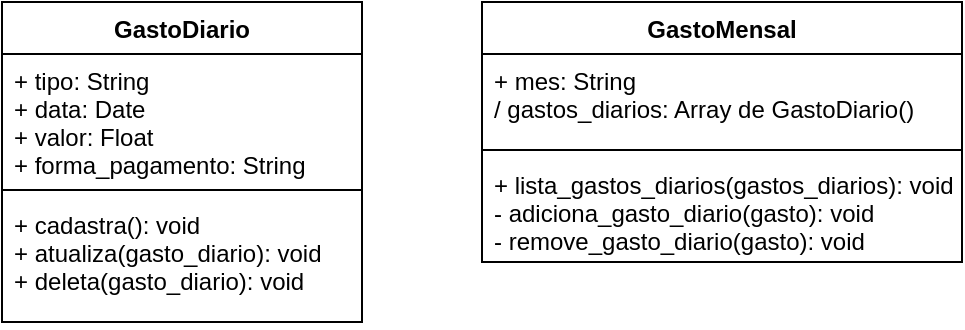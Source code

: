 <mxfile version="15.2.7" type="device"><diagram id="0fkdJFerCLXD0cnhmagg" name="Página-1"><mxGraphModel dx="868" dy="520" grid="1" gridSize="10" guides="1" tooltips="1" connect="1" arrows="1" fold="1" page="1" pageScale="1" pageWidth="827" pageHeight="1169" math="0" shadow="0"><root><mxCell id="0"/><mxCell id="1" parent="0"/><mxCell id="9hNR0Z3vNu_l2jC-cjQr-1" value="GastoDiario" style="swimlane;fontStyle=1;align=center;verticalAlign=top;childLayout=stackLayout;horizontal=1;startSize=26;horizontalStack=0;resizeParent=1;resizeParentMax=0;resizeLast=0;collapsible=1;marginBottom=0;" vertex="1" parent="1"><mxGeometry x="40" y="40" width="180" height="160" as="geometry"/></mxCell><mxCell id="9hNR0Z3vNu_l2jC-cjQr-2" value="+ tipo: String&#10;+ data: Date&#10;+ valor: Float&#10;+ forma_pagamento: String" style="text;strokeColor=none;fillColor=none;align=left;verticalAlign=top;spacingLeft=4;spacingRight=4;overflow=hidden;rotatable=0;points=[[0,0.5],[1,0.5]];portConstraint=eastwest;" vertex="1" parent="9hNR0Z3vNu_l2jC-cjQr-1"><mxGeometry y="26" width="180" height="64" as="geometry"/></mxCell><mxCell id="9hNR0Z3vNu_l2jC-cjQr-3" value="" style="line;strokeWidth=1;fillColor=none;align=left;verticalAlign=middle;spacingTop=-1;spacingLeft=3;spacingRight=3;rotatable=0;labelPosition=right;points=[];portConstraint=eastwest;" vertex="1" parent="9hNR0Z3vNu_l2jC-cjQr-1"><mxGeometry y="90" width="180" height="8" as="geometry"/></mxCell><mxCell id="9hNR0Z3vNu_l2jC-cjQr-4" value="+ cadastra(): void&#10;+ atualiza(gasto_diario): void&#10;+ deleta(gasto_diario): void" style="text;strokeColor=none;fillColor=none;align=left;verticalAlign=top;spacingLeft=4;spacingRight=4;overflow=hidden;rotatable=0;points=[[0,0.5],[1,0.5]];portConstraint=eastwest;" vertex="1" parent="9hNR0Z3vNu_l2jC-cjQr-1"><mxGeometry y="98" width="180" height="62" as="geometry"/></mxCell><mxCell id="9hNR0Z3vNu_l2jC-cjQr-9" value="GastoMensal" style="swimlane;fontStyle=1;align=center;verticalAlign=top;childLayout=stackLayout;horizontal=1;startSize=26;horizontalStack=0;resizeParent=1;resizeParentMax=0;resizeLast=0;collapsible=1;marginBottom=0;" vertex="1" parent="1"><mxGeometry x="280" y="40" width="240" height="130" as="geometry"/></mxCell><mxCell id="9hNR0Z3vNu_l2jC-cjQr-10" value="+ mes: String&#10;/ gastos_diarios: Array de GastoDiario()" style="text;strokeColor=none;fillColor=none;align=left;verticalAlign=top;spacingLeft=4;spacingRight=4;overflow=hidden;rotatable=0;points=[[0,0.5],[1,0.5]];portConstraint=eastwest;" vertex="1" parent="9hNR0Z3vNu_l2jC-cjQr-9"><mxGeometry y="26" width="240" height="44" as="geometry"/></mxCell><mxCell id="9hNR0Z3vNu_l2jC-cjQr-11" value="" style="line;strokeWidth=1;fillColor=none;align=left;verticalAlign=middle;spacingTop=-1;spacingLeft=3;spacingRight=3;rotatable=0;labelPosition=right;points=[];portConstraint=eastwest;" vertex="1" parent="9hNR0Z3vNu_l2jC-cjQr-9"><mxGeometry y="70" width="240" height="8" as="geometry"/></mxCell><mxCell id="9hNR0Z3vNu_l2jC-cjQr-12" value="+ lista_gastos_diarios(gastos_diarios): void&#10;- adiciona_gasto_diario(gasto): void&#10;- remove_gasto_diario(gasto): void" style="text;strokeColor=none;fillColor=none;align=left;verticalAlign=top;spacingLeft=4;spacingRight=4;overflow=hidden;rotatable=0;points=[[0,0.5],[1,0.5]];portConstraint=eastwest;" vertex="1" parent="9hNR0Z3vNu_l2jC-cjQr-9"><mxGeometry y="78" width="240" height="52" as="geometry"/></mxCell></root></mxGraphModel></diagram></mxfile>